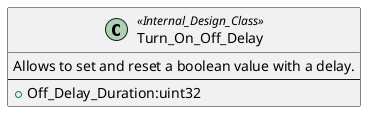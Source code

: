 @startuml

class Turn_On_Off_Delay <<Internal_Design_Class>>
{
  Allows to set and reset a boolean value with a delay.
  --
  + Off_Delay_Duration:uint32
}

@enduml